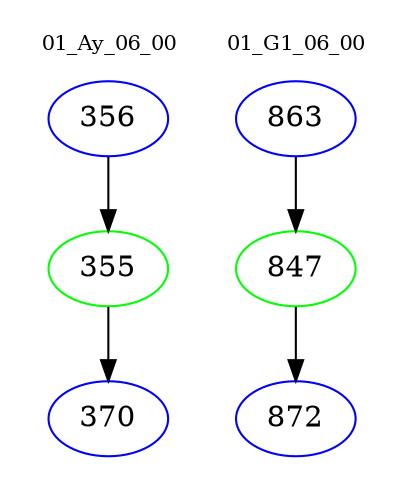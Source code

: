 digraph{
subgraph cluster_0 {
color = white
label = "01_Ay_06_00";
fontsize=10;
T0_356 [label="356", color="blue"]
T0_356 -> T0_355 [color="black"]
T0_355 [label="355", color="green"]
T0_355 -> T0_370 [color="black"]
T0_370 [label="370", color="blue"]
}
subgraph cluster_1 {
color = white
label = "01_G1_06_00";
fontsize=10;
T1_863 [label="863", color="blue"]
T1_863 -> T1_847 [color="black"]
T1_847 [label="847", color="green"]
T1_847 -> T1_872 [color="black"]
T1_872 [label="872", color="blue"]
}
}
